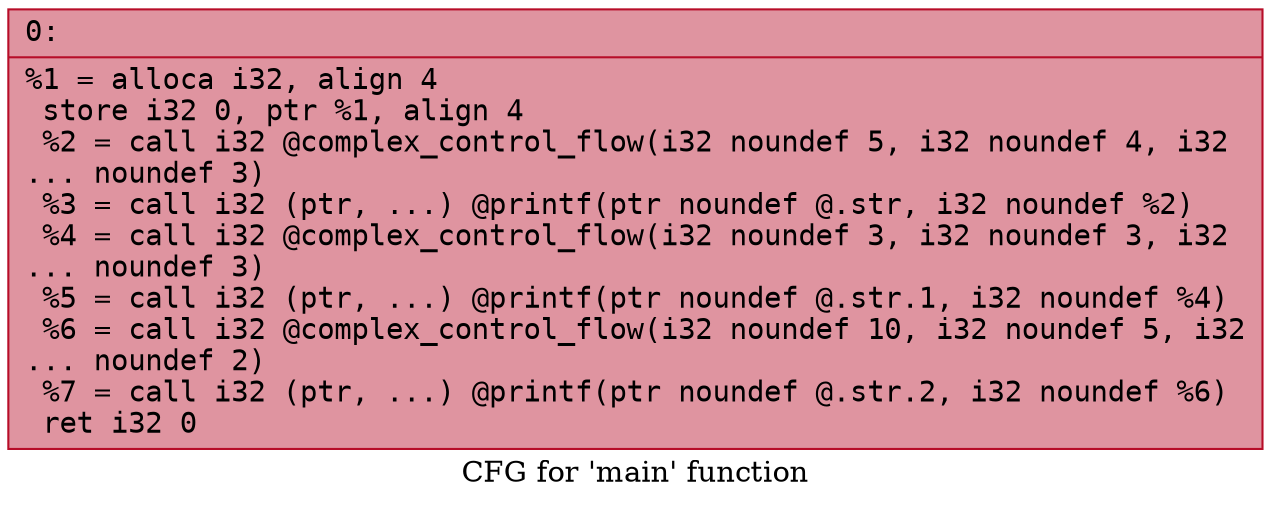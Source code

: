 digraph "CFG for 'main' function" {
	label="CFG for 'main' function";

	Node0x5e47c63e8fc0 [shape=record,color="#b70d28ff", style=filled, fillcolor="#b70d2870" fontname="Courier",label="{0:\l|  %1 = alloca i32, align 4\l  store i32 0, ptr %1, align 4\l  %2 = call i32 @complex_control_flow(i32 noundef 5, i32 noundef 4, i32\l... noundef 3)\l  %3 = call i32 (ptr, ...) @printf(ptr noundef @.str, i32 noundef %2)\l  %4 = call i32 @complex_control_flow(i32 noundef 3, i32 noundef 3, i32\l... noundef 3)\l  %5 = call i32 (ptr, ...) @printf(ptr noundef @.str.1, i32 noundef %4)\l  %6 = call i32 @complex_control_flow(i32 noundef 10, i32 noundef 5, i32\l... noundef 2)\l  %7 = call i32 (ptr, ...) @printf(ptr noundef @.str.2, i32 noundef %6)\l  ret i32 0\l}"];
}
